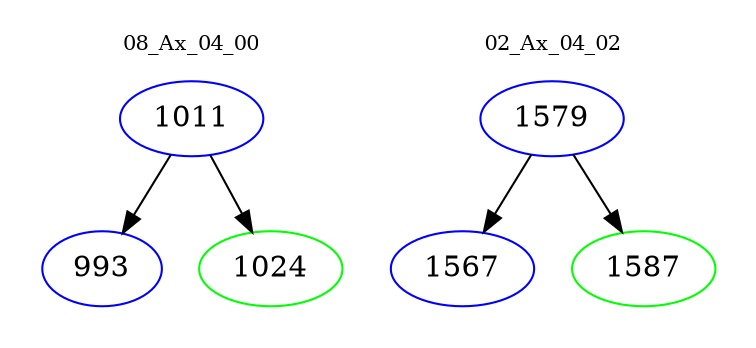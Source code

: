 digraph{
subgraph cluster_0 {
color = white
label = "08_Ax_04_00";
fontsize=10;
T0_1011 [label="1011", color="blue"]
T0_1011 -> T0_993 [color="black"]
T0_993 [label="993", color="blue"]
T0_1011 -> T0_1024 [color="black"]
T0_1024 [label="1024", color="green"]
}
subgraph cluster_1 {
color = white
label = "02_Ax_04_02";
fontsize=10;
T1_1579 [label="1579", color="blue"]
T1_1579 -> T1_1567 [color="black"]
T1_1567 [label="1567", color="blue"]
T1_1579 -> T1_1587 [color="black"]
T1_1587 [label="1587", color="green"]
}
}
